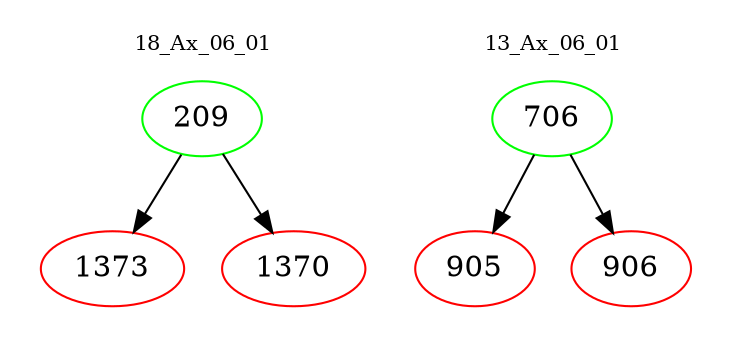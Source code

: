 digraph{
subgraph cluster_0 {
color = white
label = "18_Ax_06_01";
fontsize=10;
T0_209 [label="209", color="green"]
T0_209 -> T0_1373 [color="black"]
T0_1373 [label="1373", color="red"]
T0_209 -> T0_1370 [color="black"]
T0_1370 [label="1370", color="red"]
}
subgraph cluster_1 {
color = white
label = "13_Ax_06_01";
fontsize=10;
T1_706 [label="706", color="green"]
T1_706 -> T1_905 [color="black"]
T1_905 [label="905", color="red"]
T1_706 -> T1_906 [color="black"]
T1_906 [label="906", color="red"]
}
}
